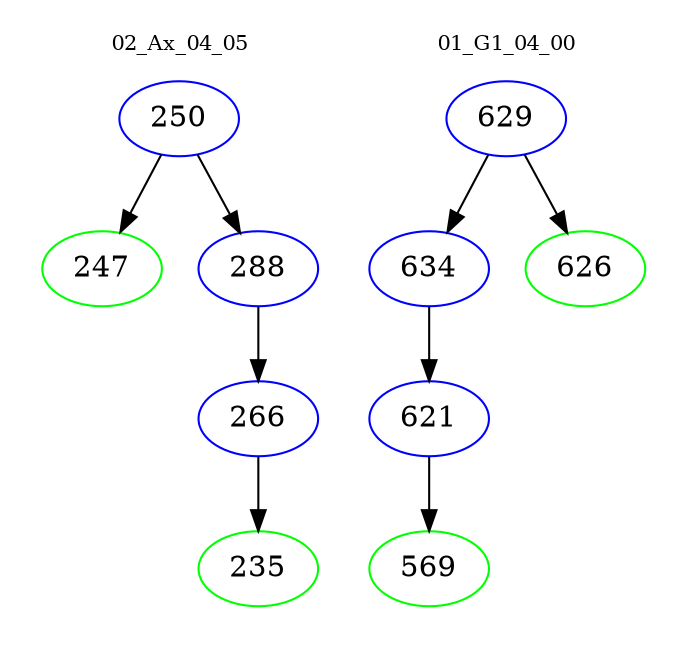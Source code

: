digraph{
subgraph cluster_0 {
color = white
label = "02_Ax_04_05";
fontsize=10;
T0_250 [label="250", color="blue"]
T0_250 -> T0_247 [color="black"]
T0_247 [label="247", color="green"]
T0_250 -> T0_288 [color="black"]
T0_288 [label="288", color="blue"]
T0_288 -> T0_266 [color="black"]
T0_266 [label="266", color="blue"]
T0_266 -> T0_235 [color="black"]
T0_235 [label="235", color="green"]
}
subgraph cluster_1 {
color = white
label = "01_G1_04_00";
fontsize=10;
T1_629 [label="629", color="blue"]
T1_629 -> T1_634 [color="black"]
T1_634 [label="634", color="blue"]
T1_634 -> T1_621 [color="black"]
T1_621 [label="621", color="blue"]
T1_621 -> T1_569 [color="black"]
T1_569 [label="569", color="green"]
T1_629 -> T1_626 [color="black"]
T1_626 [label="626", color="green"]
}
}

